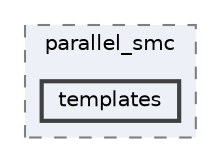 digraph "C:/microchip/harmony3/gfx/middleware/legato/driver/controller/interface/parallel_smc/templates"
{
 // INTERACTIVE_SVG=YES
 // LATEX_PDF_SIZE
  bgcolor="transparent";
  edge [fontname=Helvetica,fontsize=10,labelfontname=Helvetica,labelfontsize=10];
  node [fontname=Helvetica,fontsize=10,shape=box,height=0.2,width=0.4];
  compound=true
  subgraph clusterdir_faf4bfd1e72c98fdce213fa70f08f93e {
    graph [ bgcolor="#edf0f7", pencolor="grey50", label="parallel_smc", fontname=Helvetica,fontsize=10 style="filled,dashed", URL="dir_faf4bfd1e72c98fdce213fa70f08f93e.html",tooltip=""]
  dir_105c1abcc61cd864e54e87db1da15a2f [label="templates", fillcolor="#edf0f7", color="grey25", style="filled,bold", URL="dir_105c1abcc61cd864e54e87db1da15a2f.html",tooltip=""];
  }
}
